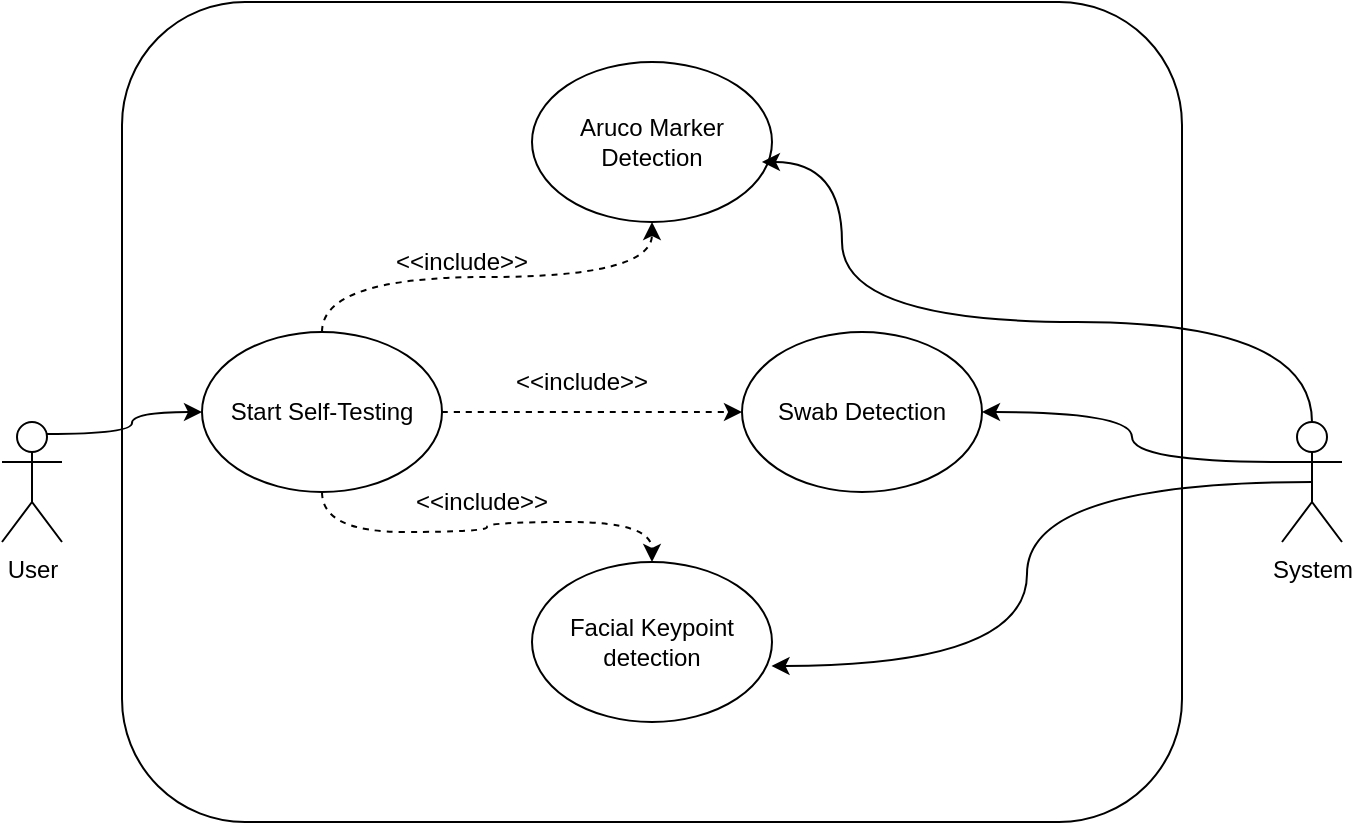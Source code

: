 <mxfile version="14.1.9" type="device"><diagram id="G1s5xJ9XN60_pudIw_db" name="Page-1"><mxGraphModel dx="1422" dy="794" grid="1" gridSize="10" guides="1" tooltips="1" connect="1" arrows="1" fold="1" page="1" pageScale="1" pageWidth="850" pageHeight="1100" math="0" shadow="0"><root><mxCell id="0"/><mxCell id="1" parent="0"/><mxCell id="D9baBiirg5lFHPi0Bgid-1" value="System" style="shape=umlActor;verticalLabelPosition=bottom;verticalAlign=top;html=1;" parent="1" vertex="1"><mxGeometry x="760" y="240" width="30" height="60" as="geometry"/></mxCell><mxCell id="D9baBiirg5lFHPi0Bgid-2" value="User" style="shape=umlActor;verticalLabelPosition=bottom;verticalAlign=top;html=1;" parent="1" vertex="1"><mxGeometry x="120" y="240" width="30" height="60" as="geometry"/></mxCell><mxCell id="D9baBiirg5lFHPi0Bgid-4" value="" style="rounded=1;whiteSpace=wrap;html=1;fillColor=none;" parent="1" vertex="1"><mxGeometry x="180" y="30" width="530" height="410" as="geometry"/></mxCell><mxCell id="D9baBiirg5lFHPi0Bgid-12" style="edgeStyle=orthogonalEdgeStyle;curved=1;orthogonalLoop=1;jettySize=auto;html=1;exitX=0.5;exitY=1;exitDx=0;exitDy=0;dashed=1;" parent="1" source="D9baBiirg5lFHPi0Bgid-5" target="D9baBiirg5lFHPi0Bgid-6" edge="1"><mxGeometry relative="1" as="geometry"/></mxCell><mxCell id="D9baBiirg5lFHPi0Bgid-13" style="edgeStyle=orthogonalEdgeStyle;curved=1;orthogonalLoop=1;jettySize=auto;html=1;exitX=1;exitY=0.5;exitDx=0;exitDy=0;dashed=1;" parent="1" source="D9baBiirg5lFHPi0Bgid-5" target="D9baBiirg5lFHPi0Bgid-7" edge="1"><mxGeometry relative="1" as="geometry"/></mxCell><mxCell id="D9baBiirg5lFHPi0Bgid-14" style="edgeStyle=orthogonalEdgeStyle;curved=1;orthogonalLoop=1;jettySize=auto;html=1;exitX=0.5;exitY=0;exitDx=0;exitDy=0;dashed=1;" parent="1" source="D9baBiirg5lFHPi0Bgid-5" target="D9baBiirg5lFHPi0Bgid-8" edge="1"><mxGeometry relative="1" as="geometry"/></mxCell><mxCell id="D9baBiirg5lFHPi0Bgid-5" value="Start Self-Testing" style="ellipse;whiteSpace=wrap;html=1;" parent="1" vertex="1"><mxGeometry x="220" y="195" width="120" height="80" as="geometry"/></mxCell><mxCell id="D9baBiirg5lFHPi0Bgid-6" value="Facial Keypoint detection" style="ellipse;whiteSpace=wrap;html=1;" parent="1" vertex="1"><mxGeometry x="385" y="310" width="120" height="80" as="geometry"/></mxCell><mxCell id="D9baBiirg5lFHPi0Bgid-7" value="Swab Detection" style="ellipse;whiteSpace=wrap;html=1;" parent="1" vertex="1"><mxGeometry x="490" y="195" width="120" height="80" as="geometry"/></mxCell><mxCell id="D9baBiirg5lFHPi0Bgid-8" value="Aruco Marker Detection" style="ellipse;whiteSpace=wrap;html=1;" parent="1" vertex="1"><mxGeometry x="385" y="60" width="120" height="80" as="geometry"/></mxCell><mxCell id="D9baBiirg5lFHPi0Bgid-11" style="edgeStyle=orthogonalEdgeStyle;orthogonalLoop=1;jettySize=auto;html=1;exitX=0.75;exitY=0.1;exitDx=0;exitDy=0;exitPerimeter=0;curved=1;" parent="1" source="D9baBiirg5lFHPi0Bgid-2" target="D9baBiirg5lFHPi0Bgid-5" edge="1"><mxGeometry relative="1" as="geometry"/></mxCell><mxCell id="D9baBiirg5lFHPi0Bgid-18" style="edgeStyle=orthogonalEdgeStyle;curved=1;orthogonalLoop=1;jettySize=auto;html=1;exitX=0.5;exitY=0.5;exitDx=0;exitDy=0;exitPerimeter=0;entryX=0.998;entryY=0.65;entryDx=0;entryDy=0;entryPerimeter=0;" parent="1" source="D9baBiirg5lFHPi0Bgid-1" target="D9baBiirg5lFHPi0Bgid-6" edge="1"><mxGeometry relative="1" as="geometry"/></mxCell><mxCell id="D9baBiirg5lFHPi0Bgid-19" style="edgeStyle=orthogonalEdgeStyle;curved=1;orthogonalLoop=1;jettySize=auto;html=1;exitX=0;exitY=0.333;exitDx=0;exitDy=0;exitPerimeter=0;" parent="1" source="D9baBiirg5lFHPi0Bgid-1" target="D9baBiirg5lFHPi0Bgid-7" edge="1"><mxGeometry relative="1" as="geometry"/></mxCell><mxCell id="D9baBiirg5lFHPi0Bgid-21" value="&amp;lt;&amp;lt;include&amp;gt;&amp;gt;" style="text;html=1;strokeColor=none;fillColor=none;align=center;verticalAlign=middle;whiteSpace=wrap;rounded=0;" parent="1" vertex="1"><mxGeometry x="330" y="150" width="40" height="20" as="geometry"/></mxCell><mxCell id="D9baBiirg5lFHPi0Bgid-23" value="&amp;lt;&amp;lt;include&amp;gt;&amp;gt;" style="text;html=1;strokeColor=none;fillColor=none;align=center;verticalAlign=middle;whiteSpace=wrap;rounded=0;" parent="1" vertex="1"><mxGeometry x="340" y="270" width="40" height="20" as="geometry"/></mxCell><mxCell id="D9baBiirg5lFHPi0Bgid-24" value="&amp;lt;&amp;lt;include&amp;gt;&amp;gt;" style="text;html=1;strokeColor=none;fillColor=none;align=center;verticalAlign=middle;whiteSpace=wrap;rounded=0;" parent="1" vertex="1"><mxGeometry x="390" y="210" width="40" height="20" as="geometry"/></mxCell><mxCell id="D9baBiirg5lFHPi0Bgid-25" style="edgeStyle=orthogonalEdgeStyle;curved=1;orthogonalLoop=1;jettySize=auto;html=1;exitX=0.5;exitY=0;exitDx=0;exitDy=0;exitPerimeter=0;entryX=0.958;entryY=0.625;entryDx=0;entryDy=0;entryPerimeter=0;" parent="1" source="D9baBiirg5lFHPi0Bgid-1" target="D9baBiirg5lFHPi0Bgid-8" edge="1"><mxGeometry relative="1" as="geometry"><Array as="points"><mxPoint x="775" y="190"/><mxPoint x="540" y="190"/><mxPoint x="540" y="110"/></Array></mxGeometry></mxCell></root></mxGraphModel></diagram></mxfile>